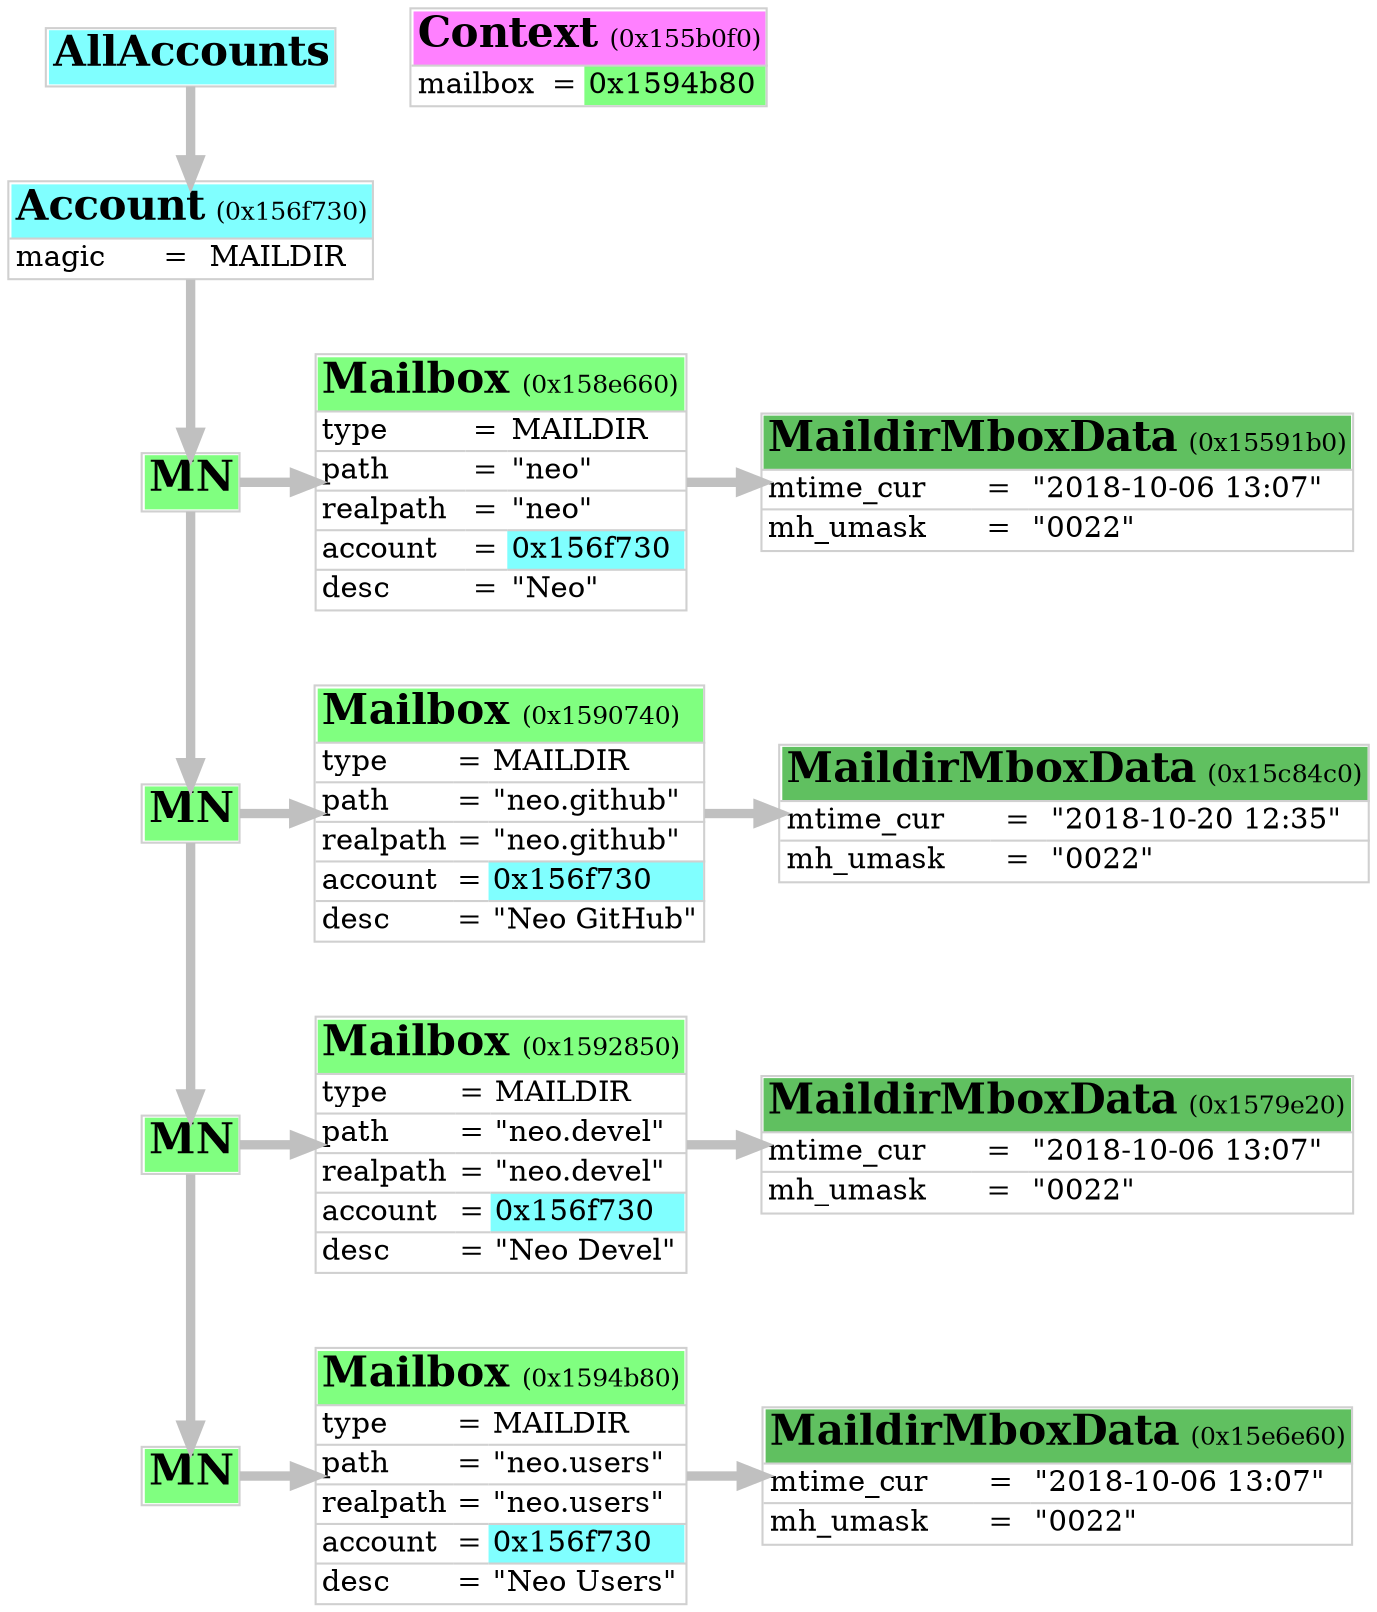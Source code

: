 digraph neomutt
{

	graph [
		rankdir="TB"
		nodesep="0.5"
		ranksep="0.5"
	];

	node [
		shape="plain"
	];

	edge [
		penwidth="4.5"
		arrowsize="1.0"
		color="#c0c0c0"
	];

	obj_0x56af30 [
		label=<<table cellspacing="0" border="1" rows="*" color="#d0d0d0">
		<tr>
			<td border="0" bgcolor="#80ffff" port="top"><font color="#000000" point-size="20"><b>AllAccounts</b></font></td>
		</tr>
		</table>>
	];

	obj_0x156f730 [
		label=<<table cellspacing="0" border="1" rows="*" color="#d0d0d0">
		<tr>
			<td border="0" align="left" bgcolor="#80ffff" port="top" colspan="3"><font color="#000000" point-size="20"><b>Account</b></font> <font point-size="12">(0x156f730)</font></td>
		</tr>
		<tr>
			<td border="0" align="left">magic</td>
			<td border="0">=</td>
			<td border="0" align="left">MAILDIR</td>
		</tr>
		</table>>
	];

	obj_0x156f770 [
		label=<<table cellspacing="0" border="1" rows="*" color="#d0d0d0">
		<tr>
			<td border="0" bgcolor="#80ff80" port="top"><font color="#000000" point-size="20"><b>MN</b></font></td>
		</tr>
		</table>>
	];

	obj_0x158e660 [
		label=<<table cellspacing="0" border="1" rows="*" color="#d0d0d0">
		<tr>
			<td border="0" align="left" bgcolor="#80ff80" port="top" colspan="3"><font color="#000000" point-size="20"><b>Mailbox</b></font> <font point-size="12">(0x158e660)</font></td>
		</tr>
		<tr>
			<td border="0" align="left">type</td>
			<td border="0">=</td>
			<td border="0" align="left">MAILDIR</td>
		</tr>
		<tr>
			<td border="0" align="left">path</td>
			<td border="0">=</td>
			<td border="0" align="left">"neo"</td>
		</tr>
		<tr>
			<td border="0" align="left">realpath</td>
			<td border="0">=</td>
			<td border="0" align="left">"neo"</td>
		</tr>
		<tr>
			<td border="0" align="left">account</td>
			<td border="0">=</td>
			<td border="0" align="left" bgcolor="#80ffff">0x156f730</td>
		</tr>
		<tr>
			<td border="0" align="left">desc</td>
			<td border="0">=</td>
			<td border="0" align="left">"Neo"</td>
		</tr>
		</table>>
	];

	obj_0x15591b0 [
		label=<<table cellspacing="0" border="1" rows="*" color="#d0d0d0">
		<tr>
			<td border="0" align="left" bgcolor="#60c060" port="top" colspan="3"><font color="#000000" point-size="20"><b>MaildirMboxData</b></font> <font point-size="12">(0x15591b0)</font></td>
		</tr>
		<tr>
			<td border="0" align="left">mtime_cur</td>
			<td border="0">=</td>
			<td border="0" align="left">"2018-10-06 13:07"</td>
		</tr>
		<tr>
			<td border="0" align="left">mh_umask</td>
			<td border="0">=</td>
			<td border="0" align="left">"0022"</td>
		</tr>
		</table>>
	];

	obj_0x156fa20 [
		label=<<table cellspacing="0" border="1" rows="*" color="#d0d0d0">
		<tr>
			<td border="0" bgcolor="#80ff80" port="top"><font color="#000000" point-size="20"><b>MN</b></font></td>
		</tr>
		</table>>
	];

	obj_0x1590740 [
		label=<<table cellspacing="0" border="1" rows="*" color="#d0d0d0">
		<tr>
			<td border="0" align="left" bgcolor="#80ff80" port="top" colspan="3"><font color="#000000" point-size="20"><b>Mailbox</b></font> <font point-size="12">(0x1590740)</font></td>
		</tr>
		<tr>
			<td border="0" align="left">type</td>
			<td border="0">=</td>
			<td border="0" align="left">MAILDIR</td>
		</tr>
		<tr>
			<td border="0" align="left">path</td>
			<td border="0">=</td>
			<td border="0" align="left">"neo.github"</td>
		</tr>
		<tr>
			<td border="0" align="left">realpath</td>
			<td border="0">=</td>
			<td border="0" align="left">"neo.github"</td>
		</tr>
		<tr>
			<td border="0" align="left">account</td>
			<td border="0">=</td>
			<td border="0" align="left" bgcolor="#80ffff">0x156f730</td>
		</tr>
		<tr>
			<td border="0" align="left">desc</td>
			<td border="0">=</td>
			<td border="0" align="left">"Neo GitHub"</td>
		</tr>
		</table>>
	];

	obj_0x15c84c0 [
		label=<<table cellspacing="0" border="1" rows="*" color="#d0d0d0">
		<tr>
			<td border="0" align="left" bgcolor="#60c060" port="top" colspan="3"><font color="#000000" point-size="20"><b>MaildirMboxData</b></font> <font point-size="12">(0x15c84c0)</font></td>
		</tr>
		<tr>
			<td border="0" align="left">mtime_cur</td>
			<td border="0">=</td>
			<td border="0" align="left">"2018-10-20 12:35"</td>
		</tr>
		<tr>
			<td border="0" align="left">mh_umask</td>
			<td border="0">=</td>
			<td border="0" align="left">"0022"</td>
		</tr>
		</table>>
	];

	obj_0x15949b0 [
		label=<<table cellspacing="0" border="1" rows="*" color="#d0d0d0">
		<tr>
			<td border="0" bgcolor="#80ff80" port="top"><font color="#000000" point-size="20"><b>MN</b></font></td>
		</tr>
		</table>>
	];

	obj_0x1592850 [
		label=<<table cellspacing="0" border="1" rows="*" color="#d0d0d0">
		<tr>
			<td border="0" align="left" bgcolor="#80ff80" port="top" colspan="3"><font color="#000000" point-size="20"><b>Mailbox</b></font> <font point-size="12">(0x1592850)</font></td>
		</tr>
		<tr>
			<td border="0" align="left">type</td>
			<td border="0">=</td>
			<td border="0" align="left">MAILDIR</td>
		</tr>
		<tr>
			<td border="0" align="left">path</td>
			<td border="0">=</td>
			<td border="0" align="left">"neo.devel"</td>
		</tr>
		<tr>
			<td border="0" align="left">realpath</td>
			<td border="0">=</td>
			<td border="0" align="left">"neo.devel"</td>
		</tr>
		<tr>
			<td border="0" align="left">account</td>
			<td border="0">=</td>
			<td border="0" align="left" bgcolor="#80ffff">0x156f730</td>
		</tr>
		<tr>
			<td border="0" align="left">desc</td>
			<td border="0">=</td>
			<td border="0" align="left">"Neo Devel"</td>
		</tr>
		</table>>
	];

	obj_0x1579e20 [
		label=<<table cellspacing="0" border="1" rows="*" color="#d0d0d0">
		<tr>
			<td border="0" align="left" bgcolor="#60c060" port="top" colspan="3"><font color="#000000" point-size="20"><b>MaildirMboxData</b></font> <font point-size="12">(0x1579e20)</font></td>
		</tr>
		<tr>
			<td border="0" align="left">mtime_cur</td>
			<td border="0">=</td>
			<td border="0" align="left">"2018-10-06 13:07"</td>
		</tr>
		<tr>
			<td border="0" align="left">mh_umask</td>
			<td border="0">=</td>
			<td border="0" align="left">"0022"</td>
		</tr>
		</table>>
	];

	obj_0x1596d40 [
		label=<<table cellspacing="0" border="1" rows="*" color="#d0d0d0">
		<tr>
			<td border="0" bgcolor="#80ff80" port="top"><font color="#000000" point-size="20"><b>MN</b></font></td>
		</tr>
		</table>>
	];

	obj_0x1594b80 [
		label=<<table cellspacing="0" border="1" rows="*" color="#d0d0d0">
		<tr>
			<td border="0" align="left" bgcolor="#80ff80" port="top" colspan="3"><font color="#000000" point-size="20"><b>Mailbox</b></font> <font point-size="12">(0x1594b80)</font></td>
		</tr>
		<tr>
			<td border="0" align="left">type</td>
			<td border="0">=</td>
			<td border="0" align="left">MAILDIR</td>
		</tr>
		<tr>
			<td border="0" align="left">path</td>
			<td border="0">=</td>
			<td border="0" align="left">"neo.users"</td>
		</tr>
		<tr>
			<td border="0" align="left">realpath</td>
			<td border="0">=</td>
			<td border="0" align="left">"neo.users"</td>
		</tr>
		<tr>
			<td border="0" align="left">account</td>
			<td border="0">=</td>
			<td border="0" align="left" bgcolor="#80ffff">0x156f730</td>
		</tr>
		<tr>
			<td border="0" align="left">desc</td>
			<td border="0">=</td>
			<td border="0" align="left">"Neo Users"</td>
		</tr>
		</table>>
	];

	obj_0x15e6e60 [
		label=<<table cellspacing="0" border="1" rows="*" color="#d0d0d0">
		<tr>
			<td border="0" align="left" bgcolor="#60c060" port="top" colspan="3"><font color="#000000" point-size="20"><b>MaildirMboxData</b></font> <font point-size="12">(0x15e6e60)</font></td>
		</tr>
		<tr>
			<td border="0" align="left">mtime_cur</td>
			<td border="0">=</td>
			<td border="0" align="left">"2018-10-06 13:07"</td>
		</tr>
		<tr>
			<td border="0" align="left">mh_umask</td>
			<td border="0">=</td>
			<td border="0" align="left">"0022"</td>
		</tr>
		</table>>
	];

	obj_0x155b0f0 [
		label=<<table cellspacing="0" border="1" rows="*" color="#d0d0d0">
		<tr>
			<td border="0" align="left" bgcolor="#ff80ff" port="top" colspan="3"><font color="#000000" point-size="20"><b>Context</b></font> <font point-size="12">(0x155b0f0)</font></td>
		</tr>
		<tr>
			<td border="0" align="left">mailbox</td>
			<td border="0">=</td>
			<td border="0" align="left" bgcolor="#80ff80">0x1594b80</td>
		</tr>
		</table>>
	];

	{ rank=same obj_0x155b0f0 obj_0x56af30 }
	{ rank=same obj_0x156f730 }

	obj_0x56af30 -> obj_0x156f730 [  edgetooltip="AllAccounts->first" ];
	obj_0x156f730 -> obj_0x156f770 [  edgetooltip="Account->mailboxes" ];
	obj_0x158e660 -> obj_0x15591b0 [  edgetooltip="Mailbox->mdata" ];
	obj_0x156f770 -> obj_0x158e660 [  edgetooltip="MailboxNode->m" ];
	{ rank=same obj_0x156f770 obj_0x158e660 obj_0x15591b0 };
	obj_0x1590740 -> obj_0x15c84c0 [  edgetooltip="Mailbox->mdata" ];
	obj_0x156fa20 -> obj_0x1590740 [  edgetooltip="MailboxNode->m" ];
	{ rank=same obj_0x156fa20 obj_0x1590740 obj_0x15c84c0 };
	obj_0x156f770 -> obj_0x156fa20 [  edgetooltip="MailboxNode->next" ];
	obj_0x1592850 -> obj_0x1579e20 [  edgetooltip="Mailbox->mdata" ];
	obj_0x15949b0 -> obj_0x1592850 [  edgetooltip="MailboxNode->m" ];
	{ rank=same obj_0x15949b0 obj_0x1592850 obj_0x1579e20 };
	obj_0x156fa20 -> obj_0x15949b0 [  edgetooltip="MailboxNode->next" ];
	obj_0x1594b80 -> obj_0x15e6e60 [  edgetooltip="Mailbox->mdata" ];
	obj_0x1596d40 -> obj_0x1594b80 [  edgetooltip="MailboxNode->m" ];
	{ rank=same obj_0x1596d40 obj_0x1594b80 obj_0x15e6e60 };
	obj_0x15949b0 -> obj_0x1596d40 [  edgetooltip="MailboxNode->next" ];

}
